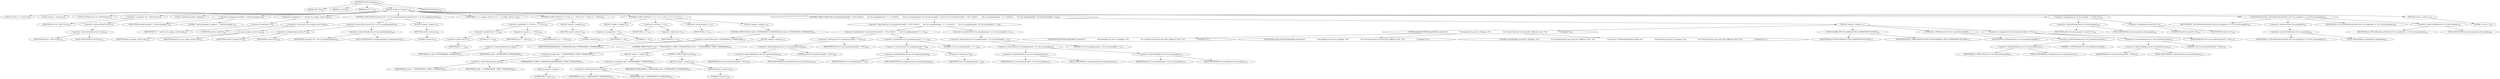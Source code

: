 digraph "setExtraSamples" {  
"39936" [label = <(METHOD,setExtraSamples)<SUB>135</SUB>> ]
"39937" [label = <(PARAM,TIFF *tif)<SUB>135</SUB>> ]
"39938" [label = <(PARAM,va_list ap)<SUB>135</SUB>> ]
"39939" [label = <(PARAM,uint32_t *v)<SUB>135</SUB>> ]
"39940" [label = <(BLOCK,&lt;empty&gt;,&lt;empty&gt;)<SUB>136</SUB>> ]
"39941" [label = <(LOCAL,uint16_t* va: uint16_t)<SUB>140</SUB>> ]
"39942" [label = <(LOCAL,uint32_t i: uint32_t)<SUB>141</SUB>> ]
"39943" [label = <(LOCAL,TIFFDirectory* td: TIFFDirectory)<SUB>142</SUB>> ]
"39944" [label = <(&lt;operator&gt;.assignment,*td = &amp;tif-&gt;tif_dir)<SUB>142</SUB>> ]
"39945" [label = <(IDENTIFIER,td,*td = &amp;tif-&gt;tif_dir)<SUB>142</SUB>> ]
"39946" [label = <(&lt;operator&gt;.addressOf,&amp;tif-&gt;tif_dir)<SUB>142</SUB>> ]
"39947" [label = <(&lt;operator&gt;.indirectFieldAccess,tif-&gt;tif_dir)<SUB>142</SUB>> ]
"39948" [label = <(IDENTIFIER,tif,*td = &amp;tif-&gt;tif_dir)<SUB>142</SUB>> ]
"39949" [label = <(FIELD_IDENTIFIER,tif_dir,tif_dir)<SUB>142</SUB>> ]
"39950" [label = <(LOCAL,constchar[] module: char[])<SUB>143</SUB>> ]
"39951" [label = <(&lt;operator&gt;.assignment,module[] = &quot;setExtraSamples&quot;)<SUB>143</SUB>> ]
"39952" [label = <(IDENTIFIER,module,module[] = &quot;setExtraSamples&quot;)<SUB>143</SUB>> ]
"39953" [label = <(LITERAL,&quot;setExtraSamples&quot;,module[] = &quot;setExtraSamples&quot;)<SUB>143</SUB>> ]
"39954" [label = <(&lt;operator&gt;.assignment,*v = (uint16_t)va_arg(ap, uint16_vap))<SUB>145</SUB>> ]
"39955" [label = <(&lt;operator&gt;.indirection,*v)<SUB>145</SUB>> ]
"39956" [label = <(IDENTIFIER,v,*v = (uint16_t)va_arg(ap, uint16_vap))<SUB>145</SUB>> ]
"39957" [label = <(&lt;operator&gt;.cast,(uint16_t)va_arg(ap, uint16_vap))<SUB>145</SUB>> ]
"39958" [label = <(UNKNOWN,uint16_t,uint16_t)<SUB>145</SUB>> ]
"39959" [label = <(va_arg,va_arg(ap, uint16_vap))<SUB>145</SUB>> ]
"39960" [label = <(IDENTIFIER,ap,va_arg(ap, uint16_vap))<SUB>145</SUB>> ]
"39961" [label = <(IDENTIFIER,uint16_vap,va_arg(ap, uint16_vap))<SUB>145</SUB>> ]
"39962" [label = <(CONTROL_STRUCTURE,if ((uint16_t)*v &gt; td-&gt;td_samplesperpixel),if ((uint16_t)*v &gt; td-&gt;td_samplesperpixel))<SUB>146</SUB>> ]
"39963" [label = <(&lt;operator&gt;.greaterThan,(uint16_t)*v &gt; td-&gt;td_samplesperpixel)<SUB>146</SUB>> ]
"39964" [label = <(&lt;operator&gt;.multiplication,(uint16_t)*v)<SUB>146</SUB>> ]
"39965" [label = <(IDENTIFIER,uint16_t,(uint16_t)*v)<SUB>146</SUB>> ]
"39966" [label = <(IDENTIFIER,v,(uint16_t)*v)<SUB>146</SUB>> ]
"39967" [label = <(&lt;operator&gt;.indirectFieldAccess,td-&gt;td_samplesperpixel)<SUB>146</SUB>> ]
"39968" [label = <(IDENTIFIER,td,(uint16_t)*v &gt; td-&gt;td_samplesperpixel)<SUB>146</SUB>> ]
"39969" [label = <(FIELD_IDENTIFIER,td_samplesperpixel,td_samplesperpixel)<SUB>146</SUB>> ]
"39970" [label = <(BLOCK,&lt;empty&gt;,&lt;empty&gt;)<SUB>147</SUB>> ]
"39971" [label = <(RETURN,return 0;,return 0;)<SUB>147</SUB>> ]
"39972" [label = <(LITERAL,0,return 0;)<SUB>147</SUB>> ]
"39973" [label = <(UNKNOWN,va = va_arg(ap, uint16_t *);,va = va_arg(ap, uint16_t *);)<SUB>148</SUB>> ]
"39974" [label = <(CONTROL_STRUCTURE,if (*v &gt; 0 &amp;&amp; va == NULL),if (*v &gt; 0 &amp;&amp; va == NULL))<SUB>149</SUB>> ]
"39975" [label = <(&lt;operator&gt;.logicalAnd,*v &gt; 0 &amp;&amp; va == NULL)<SUB>149</SUB>> ]
"39976" [label = <(&lt;operator&gt;.greaterThan,*v &gt; 0)<SUB>149</SUB>> ]
"39977" [label = <(&lt;operator&gt;.indirection,*v)<SUB>149</SUB>> ]
"39978" [label = <(IDENTIFIER,v,*v &gt; 0)<SUB>149</SUB>> ]
"39979" [label = <(LITERAL,0,*v &gt; 0)<SUB>149</SUB>> ]
"39980" [label = <(&lt;operator&gt;.equals,va == NULL)<SUB>149</SUB>> ]
"39981" [label = <(IDENTIFIER,va,va == NULL)<SUB>149</SUB>> ]
"39982" [label = <(IDENTIFIER,NULL,va == NULL)<SUB>149</SUB>> ]
"39983" [label = <(BLOCK,&lt;empty&gt;,&lt;empty&gt;)<SUB>150</SUB>> ]
"39984" [label = <(RETURN,return 0;,return 0;)<SUB>150</SUB>> ]
"39985" [label = <(LITERAL,0,return 0;)<SUB>150</SUB>> ]
"39986" [label = <(CONTROL_STRUCTURE,for (i = 0;i &lt; *v;i++),for (i = 0;i &lt; *v;i++))<SUB>151</SUB>> ]
"39987" [label = <(BLOCK,&lt;empty&gt;,&lt;empty&gt;)<SUB>151</SUB>> ]
"39988" [label = <(&lt;operator&gt;.assignment,i = 0)<SUB>151</SUB>> ]
"39989" [label = <(IDENTIFIER,i,i = 0)<SUB>151</SUB>> ]
"39990" [label = <(LITERAL,0,i = 0)<SUB>151</SUB>> ]
"39991" [label = <(&lt;operator&gt;.lessThan,i &lt; *v)<SUB>151</SUB>> ]
"39992" [label = <(IDENTIFIER,i,i &lt; *v)<SUB>151</SUB>> ]
"39993" [label = <(&lt;operator&gt;.indirection,*v)<SUB>151</SUB>> ]
"39994" [label = <(IDENTIFIER,v,i &lt; *v)<SUB>151</SUB>> ]
"39995" [label = <(&lt;operator&gt;.postIncrement,i++)<SUB>151</SUB>> ]
"39996" [label = <(IDENTIFIER,i,i++)<SUB>151</SUB>> ]
"39997" [label = <(BLOCK,&lt;empty&gt;,&lt;empty&gt;)<SUB>152</SUB>> ]
"39998" [label = <(CONTROL_STRUCTURE,if (va[i] &gt; EXTRASAMPLE_UNASSALPHA),if (va[i] &gt; EXTRASAMPLE_UNASSALPHA))<SUB>153</SUB>> ]
"39999" [label = <(&lt;operator&gt;.greaterThan,va[i] &gt; EXTRASAMPLE_UNASSALPHA)<SUB>153</SUB>> ]
"40000" [label = <(&lt;operator&gt;.indirectIndexAccess,va[i])<SUB>153</SUB>> ]
"40001" [label = <(IDENTIFIER,va,va[i] &gt; EXTRASAMPLE_UNASSALPHA)<SUB>153</SUB>> ]
"40002" [label = <(IDENTIFIER,i,va[i] &gt; EXTRASAMPLE_UNASSALPHA)<SUB>153</SUB>> ]
"40003" [label = <(IDENTIFIER,EXTRASAMPLE_UNASSALPHA,va[i] &gt; EXTRASAMPLE_UNASSALPHA)<SUB>153</SUB>> ]
"40004" [label = <(BLOCK,&lt;empty&gt;,&lt;empty&gt;)<SUB>154</SUB>> ]
"40005" [label = <(CONTROL_STRUCTURE,if (va[i] == EXTRASAMPLE_COREL_UNASSALPHA),if (va[i] == EXTRASAMPLE_COREL_UNASSALPHA))<SUB>161</SUB>> ]
"40006" [label = <(&lt;operator&gt;.equals,va[i] == EXTRASAMPLE_COREL_UNASSALPHA)<SUB>161</SUB>> ]
"40007" [label = <(&lt;operator&gt;.indirectIndexAccess,va[i])<SUB>161</SUB>> ]
"40008" [label = <(IDENTIFIER,va,va[i] == EXTRASAMPLE_COREL_UNASSALPHA)<SUB>161</SUB>> ]
"40009" [label = <(IDENTIFIER,i,va[i] == EXTRASAMPLE_COREL_UNASSALPHA)<SUB>161</SUB>> ]
"40010" [label = <(EXTRASAMPLE_COREL_UNASSALPHA,EXTRASAMPLE_COREL_UNASSALPHA)<SUB>161</SUB>> ]
"40011" [label = <(BLOCK,&lt;empty&gt;,&lt;empty&gt;)> ]
"40012" [label = <(LITERAL,999,&lt;empty&gt;)<SUB>161</SUB>> ]
"40013" [label = <(BLOCK,&lt;empty&gt;,&lt;empty&gt;)<SUB>162</SUB>> ]
"40014" [label = <(&lt;operator&gt;.assignment,va[i] = EXTRASAMPLE_UNASSALPHA)<SUB>162</SUB>> ]
"40015" [label = <(&lt;operator&gt;.indirectIndexAccess,va[i])<SUB>162</SUB>> ]
"40016" [label = <(IDENTIFIER,va,va[i] = EXTRASAMPLE_UNASSALPHA)<SUB>162</SUB>> ]
"40017" [label = <(IDENTIFIER,i,va[i] = EXTRASAMPLE_UNASSALPHA)<SUB>162</SUB>> ]
"40018" [label = <(IDENTIFIER,EXTRASAMPLE_UNASSALPHA,va[i] = EXTRASAMPLE_UNASSALPHA)<SUB>162</SUB>> ]
"40019" [label = <(CONTROL_STRUCTURE,else,else)<SUB>164</SUB>> ]
"40020" [label = <(BLOCK,&lt;empty&gt;,&lt;empty&gt;)<SUB>164</SUB>> ]
"40021" [label = <(RETURN,return 0;,return 0;)<SUB>164</SUB>> ]
"40022" [label = <(LITERAL,0,return 0;)<SUB>164</SUB>> ]
"40023" [label = <(CONTROL_STRUCTURE,if (td-&gt;td_transferfunction[0] != NULL &amp;&amp;\012        (td-&gt;td_samplesperpixel - *v &gt; 1) &amp;&amp;\012        !(td-&gt;td_samplesperpixel - td-&gt;td_extrasamples &gt; 1)),if (td-&gt;td_transferfunction[0] != NULL &amp;&amp;\012        (td-&gt;td_samplesperpixel - *v &gt; 1) &amp;&amp;\012        !(td-&gt;td_samplesperpixel - td-&gt;td_extrasamples &gt; 1)))<SUB>168</SUB>> ]
"40024" [label = <(&lt;operator&gt;.logicalAnd,td-&gt;td_transferfunction[0] != NULL &amp;&amp;\012        (td-&gt;td_samplesperpixel - *v &gt; 1) &amp;&amp;\012        !(td-&gt;td_samplesperpixel - td-&gt;td_extrasamples &gt; 1))<SUB>168</SUB>> ]
"40025" [label = <(&lt;operator&gt;.logicalAnd,td-&gt;td_transferfunction[0] != NULL &amp;&amp;\012        (td-&gt;td_samplesperpixel - *v &gt; 1))<SUB>168</SUB>> ]
"40026" [label = <(&lt;operator&gt;.notEquals,td-&gt;td_transferfunction[0] != NULL)<SUB>168</SUB>> ]
"40027" [label = <(&lt;operator&gt;.indirectIndexAccess,td-&gt;td_transferfunction[0])<SUB>168</SUB>> ]
"40028" [label = <(&lt;operator&gt;.indirectFieldAccess,td-&gt;td_transferfunction)<SUB>168</SUB>> ]
"40029" [label = <(IDENTIFIER,td,td-&gt;td_transferfunction[0] != NULL)<SUB>168</SUB>> ]
"40030" [label = <(FIELD_IDENTIFIER,td_transferfunction,td_transferfunction)<SUB>168</SUB>> ]
"40031" [label = <(LITERAL,0,td-&gt;td_transferfunction[0] != NULL)<SUB>168</SUB>> ]
"40032" [label = <(IDENTIFIER,NULL,td-&gt;td_transferfunction[0] != NULL)<SUB>168</SUB>> ]
"40033" [label = <(&lt;operator&gt;.greaterThan,td-&gt;td_samplesperpixel - *v &gt; 1)<SUB>169</SUB>> ]
"40034" [label = <(&lt;operator&gt;.subtraction,td-&gt;td_samplesperpixel - *v)<SUB>169</SUB>> ]
"40035" [label = <(&lt;operator&gt;.indirectFieldAccess,td-&gt;td_samplesperpixel)<SUB>169</SUB>> ]
"40036" [label = <(IDENTIFIER,td,td-&gt;td_samplesperpixel - *v)<SUB>169</SUB>> ]
"40037" [label = <(FIELD_IDENTIFIER,td_samplesperpixel,td_samplesperpixel)<SUB>169</SUB>> ]
"40038" [label = <(&lt;operator&gt;.indirection,*v)<SUB>169</SUB>> ]
"40039" [label = <(IDENTIFIER,v,td-&gt;td_samplesperpixel - *v)<SUB>169</SUB>> ]
"40040" [label = <(LITERAL,1,td-&gt;td_samplesperpixel - *v &gt; 1)<SUB>169</SUB>> ]
"40041" [label = <(&lt;operator&gt;.logicalNot,!(td-&gt;td_samplesperpixel - td-&gt;td_extrasamples &gt; 1))<SUB>170</SUB>> ]
"40042" [label = <(&lt;operator&gt;.greaterThan,td-&gt;td_samplesperpixel - td-&gt;td_extrasamples &gt; 1)<SUB>170</SUB>> ]
"40043" [label = <(&lt;operator&gt;.subtraction,td-&gt;td_samplesperpixel - td-&gt;td_extrasamples)<SUB>170</SUB>> ]
"40044" [label = <(&lt;operator&gt;.indirectFieldAccess,td-&gt;td_samplesperpixel)<SUB>170</SUB>> ]
"40045" [label = <(IDENTIFIER,td,td-&gt;td_samplesperpixel - td-&gt;td_extrasamples)<SUB>170</SUB>> ]
"40046" [label = <(FIELD_IDENTIFIER,td_samplesperpixel,td_samplesperpixel)<SUB>170</SUB>> ]
"40047" [label = <(&lt;operator&gt;.indirectFieldAccess,td-&gt;td_extrasamples)<SUB>170</SUB>> ]
"40048" [label = <(IDENTIFIER,td,td-&gt;td_samplesperpixel - td-&gt;td_extrasamples)<SUB>170</SUB>> ]
"40049" [label = <(FIELD_IDENTIFIER,td_extrasamples,td_extrasamples)<SUB>170</SUB>> ]
"40050" [label = <(LITERAL,1,td-&gt;td_samplesperpixel - td-&gt;td_extrasamples &gt; 1)<SUB>170</SUB>> ]
"40051" [label = <(BLOCK,&lt;empty&gt;,&lt;empty&gt;)<SUB>171</SUB>> ]
"40052" [label = <(TIFFWarningExtR,TIFFWarningExtR(tif, module,\012                        &quot;ExtraSamples tag value is changing, &quot;\012                        &quot;but TransferFunction was read with a different value. &quot;\012                        &quot;Canceling it&quot;))<SUB>172</SUB>> ]
"40053" [label = <(IDENTIFIER,tif,TIFFWarningExtR(tif, module,\012                        &quot;ExtraSamples tag value is changing, &quot;\012                        &quot;but TransferFunction was read with a different value. &quot;\012                        &quot;Canceling it&quot;))<SUB>172</SUB>> ]
"40054" [label = <(IDENTIFIER,module,TIFFWarningExtR(tif, module,\012                        &quot;ExtraSamples tag value is changing, &quot;\012                        &quot;but TransferFunction was read with a different value. &quot;\012                        &quot;Canceling it&quot;))<SUB>172</SUB>> ]
"40055" [label = <(LITERAL,&quot;ExtraSamples tag value is changing, &quot;\012                        &quot;but TransferFunction was read with a different value. &quot;\012                        &quot;Canceling it&quot;,TIFFWarningExtR(tif, module,\012                        &quot;ExtraSamples tag value is changing, &quot;\012                        &quot;but TransferFunction was read with a different value. &quot;\012                        &quot;Canceling it&quot;))<SUB>173</SUB>> ]
"40056" [label = <(TIFFClrFieldBit,TIFFClrFieldBit(tif, FIELD_TRANSFERFUNCTION))<SUB>176</SUB>> ]
"40057" [label = <(IDENTIFIER,tif,TIFFClrFieldBit(tif, FIELD_TRANSFERFUNCTION))<SUB>176</SUB>> ]
"40058" [label = <(IDENTIFIER,FIELD_TRANSFERFUNCTION,TIFFClrFieldBit(tif, FIELD_TRANSFERFUNCTION))<SUB>176</SUB>> ]
"40059" [label = <(_TIFFfreeExt,_TIFFfreeExt(tif, td-&gt;td_transferfunction[0]))<SUB>177</SUB>> ]
"40060" [label = <(IDENTIFIER,tif,_TIFFfreeExt(tif, td-&gt;td_transferfunction[0]))<SUB>177</SUB>> ]
"40061" [label = <(&lt;operator&gt;.indirectIndexAccess,td-&gt;td_transferfunction[0])<SUB>177</SUB>> ]
"40062" [label = <(&lt;operator&gt;.indirectFieldAccess,td-&gt;td_transferfunction)<SUB>177</SUB>> ]
"40063" [label = <(IDENTIFIER,td,_TIFFfreeExt(tif, td-&gt;td_transferfunction[0]))<SUB>177</SUB>> ]
"40064" [label = <(FIELD_IDENTIFIER,td_transferfunction,td_transferfunction)<SUB>177</SUB>> ]
"40065" [label = <(LITERAL,0,_TIFFfreeExt(tif, td-&gt;td_transferfunction[0]))<SUB>177</SUB>> ]
"40066" [label = <(&lt;operator&gt;.assignment,td-&gt;td_transferfunction[0] = NULL)<SUB>178</SUB>> ]
"40067" [label = <(&lt;operator&gt;.indirectIndexAccess,td-&gt;td_transferfunction[0])<SUB>178</SUB>> ]
"40068" [label = <(&lt;operator&gt;.indirectFieldAccess,td-&gt;td_transferfunction)<SUB>178</SUB>> ]
"40069" [label = <(IDENTIFIER,td,td-&gt;td_transferfunction[0] = NULL)<SUB>178</SUB>> ]
"40070" [label = <(FIELD_IDENTIFIER,td_transferfunction,td_transferfunction)<SUB>178</SUB>> ]
"40071" [label = <(LITERAL,0,td-&gt;td_transferfunction[0] = NULL)<SUB>178</SUB>> ]
"40072" [label = <(IDENTIFIER,NULL,td-&gt;td_transferfunction[0] = NULL)<SUB>178</SUB>> ]
"40073" [label = <(&lt;operator&gt;.assignment,td-&gt;td_extrasamples = (uint16_t)*v)<SUB>181</SUB>> ]
"40074" [label = <(&lt;operator&gt;.indirectFieldAccess,td-&gt;td_extrasamples)<SUB>181</SUB>> ]
"40075" [label = <(IDENTIFIER,td,td-&gt;td_extrasamples = (uint16_t)*v)<SUB>181</SUB>> ]
"40076" [label = <(FIELD_IDENTIFIER,td_extrasamples,td_extrasamples)<SUB>181</SUB>> ]
"40077" [label = <(&lt;operator&gt;.multiplication,(uint16_t)*v)<SUB>181</SUB>> ]
"40078" [label = <(IDENTIFIER,uint16_t,(uint16_t)*v)<SUB>181</SUB>> ]
"40079" [label = <(IDENTIFIER,v,(uint16_t)*v)<SUB>181</SUB>> ]
"40080" [label = <(_TIFFsetShortArrayExt,_TIFFsetShortArrayExt(tif, &amp;td-&gt;td_sampleinfo, va, td-&gt;td_extrasamples))<SUB>182</SUB>> ]
"40081" [label = <(IDENTIFIER,tif,_TIFFsetShortArrayExt(tif, &amp;td-&gt;td_sampleinfo, va, td-&gt;td_extrasamples))<SUB>182</SUB>> ]
"40082" [label = <(&lt;operator&gt;.addressOf,&amp;td-&gt;td_sampleinfo)<SUB>182</SUB>> ]
"40083" [label = <(&lt;operator&gt;.indirectFieldAccess,td-&gt;td_sampleinfo)<SUB>182</SUB>> ]
"40084" [label = <(IDENTIFIER,td,_TIFFsetShortArrayExt(tif, &amp;td-&gt;td_sampleinfo, va, td-&gt;td_extrasamples))<SUB>182</SUB>> ]
"40085" [label = <(FIELD_IDENTIFIER,td_sampleinfo,td_sampleinfo)<SUB>182</SUB>> ]
"40086" [label = <(IDENTIFIER,va,_TIFFsetShortArrayExt(tif, &amp;td-&gt;td_sampleinfo, va, td-&gt;td_extrasamples))<SUB>182</SUB>> ]
"40087" [label = <(&lt;operator&gt;.indirectFieldAccess,td-&gt;td_extrasamples)<SUB>182</SUB>> ]
"40088" [label = <(IDENTIFIER,td,_TIFFsetShortArrayExt(tif, &amp;td-&gt;td_sampleinfo, va, td-&gt;td_extrasamples))<SUB>182</SUB>> ]
"40089" [label = <(FIELD_IDENTIFIER,td_extrasamples,td_extrasamples)<SUB>182</SUB>> ]
"40090" [label = <(RETURN,return 1;,return 1;)<SUB>183</SUB>> ]
"40091" [label = <(LITERAL,1,return 1;)<SUB>183</SUB>> ]
"40092" [label = <(METHOD_RETURN,int)<SUB>135</SUB>> ]
  "39936" -> "39937" 
  "39936" -> "39938" 
  "39936" -> "39939" 
  "39936" -> "39940" 
  "39936" -> "40092" 
  "39940" -> "39941" 
  "39940" -> "39942" 
  "39940" -> "39943" 
  "39940" -> "39944" 
  "39940" -> "39950" 
  "39940" -> "39951" 
  "39940" -> "39954" 
  "39940" -> "39962" 
  "39940" -> "39973" 
  "39940" -> "39974" 
  "39940" -> "39986" 
  "39940" -> "40023" 
  "39940" -> "40073" 
  "39940" -> "40080" 
  "39940" -> "40090" 
  "39944" -> "39945" 
  "39944" -> "39946" 
  "39946" -> "39947" 
  "39947" -> "39948" 
  "39947" -> "39949" 
  "39951" -> "39952" 
  "39951" -> "39953" 
  "39954" -> "39955" 
  "39954" -> "39957" 
  "39955" -> "39956" 
  "39957" -> "39958" 
  "39957" -> "39959" 
  "39959" -> "39960" 
  "39959" -> "39961" 
  "39962" -> "39963" 
  "39962" -> "39970" 
  "39963" -> "39964" 
  "39963" -> "39967" 
  "39964" -> "39965" 
  "39964" -> "39966" 
  "39967" -> "39968" 
  "39967" -> "39969" 
  "39970" -> "39971" 
  "39971" -> "39972" 
  "39974" -> "39975" 
  "39974" -> "39983" 
  "39975" -> "39976" 
  "39975" -> "39980" 
  "39976" -> "39977" 
  "39976" -> "39979" 
  "39977" -> "39978" 
  "39980" -> "39981" 
  "39980" -> "39982" 
  "39983" -> "39984" 
  "39984" -> "39985" 
  "39986" -> "39987" 
  "39986" -> "39991" 
  "39986" -> "39995" 
  "39986" -> "39997" 
  "39987" -> "39988" 
  "39988" -> "39989" 
  "39988" -> "39990" 
  "39991" -> "39992" 
  "39991" -> "39993" 
  "39993" -> "39994" 
  "39995" -> "39996" 
  "39997" -> "39998" 
  "39998" -> "39999" 
  "39998" -> "40004" 
  "39999" -> "40000" 
  "39999" -> "40003" 
  "40000" -> "40001" 
  "40000" -> "40002" 
  "40004" -> "40005" 
  "40005" -> "40006" 
  "40005" -> "40013" 
  "40005" -> "40019" 
  "40006" -> "40007" 
  "40006" -> "40010" 
  "40007" -> "40008" 
  "40007" -> "40009" 
  "40010" -> "40011" 
  "40011" -> "40012" 
  "40013" -> "40014" 
  "40014" -> "40015" 
  "40014" -> "40018" 
  "40015" -> "40016" 
  "40015" -> "40017" 
  "40019" -> "40020" 
  "40020" -> "40021" 
  "40021" -> "40022" 
  "40023" -> "40024" 
  "40023" -> "40051" 
  "40024" -> "40025" 
  "40024" -> "40041" 
  "40025" -> "40026" 
  "40025" -> "40033" 
  "40026" -> "40027" 
  "40026" -> "40032" 
  "40027" -> "40028" 
  "40027" -> "40031" 
  "40028" -> "40029" 
  "40028" -> "40030" 
  "40033" -> "40034" 
  "40033" -> "40040" 
  "40034" -> "40035" 
  "40034" -> "40038" 
  "40035" -> "40036" 
  "40035" -> "40037" 
  "40038" -> "40039" 
  "40041" -> "40042" 
  "40042" -> "40043" 
  "40042" -> "40050" 
  "40043" -> "40044" 
  "40043" -> "40047" 
  "40044" -> "40045" 
  "40044" -> "40046" 
  "40047" -> "40048" 
  "40047" -> "40049" 
  "40051" -> "40052" 
  "40051" -> "40056" 
  "40051" -> "40059" 
  "40051" -> "40066" 
  "40052" -> "40053" 
  "40052" -> "40054" 
  "40052" -> "40055" 
  "40056" -> "40057" 
  "40056" -> "40058" 
  "40059" -> "40060" 
  "40059" -> "40061" 
  "40061" -> "40062" 
  "40061" -> "40065" 
  "40062" -> "40063" 
  "40062" -> "40064" 
  "40066" -> "40067" 
  "40066" -> "40072" 
  "40067" -> "40068" 
  "40067" -> "40071" 
  "40068" -> "40069" 
  "40068" -> "40070" 
  "40073" -> "40074" 
  "40073" -> "40077" 
  "40074" -> "40075" 
  "40074" -> "40076" 
  "40077" -> "40078" 
  "40077" -> "40079" 
  "40080" -> "40081" 
  "40080" -> "40082" 
  "40080" -> "40086" 
  "40080" -> "40087" 
  "40082" -> "40083" 
  "40083" -> "40084" 
  "40083" -> "40085" 
  "40087" -> "40088" 
  "40087" -> "40089" 
  "40090" -> "40091" 
}
